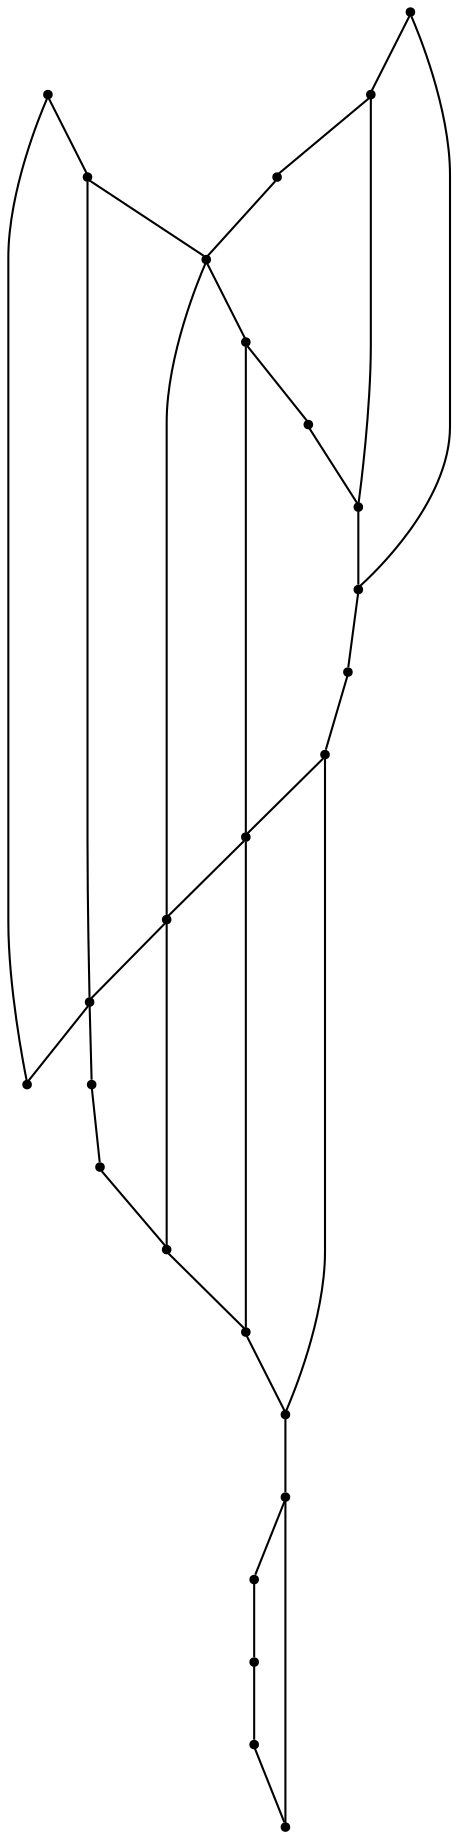 graph {
  node [shape=point,comment="{\"directed\":false,\"doi\":\"10.1007/3-540-45848-4_3\",\"figure\":\"1 (3)\"}"]

  v0 [pos="1669.458357493083,2091.7146536020123"]
  v1 [pos="1712.9583040873213,2091.7146536020123"]
  v2 [pos="1756.5832773844402,2091.7146536020123"]
  v3 [pos="1800.2082824707034,2091.7146536020123"]
  v4 [pos="1843.7083244323733,2091.7146536020123"]
  v5 [pos="1887.208398183187,2091.714653602012"]
  v6 [pos="1930.7083129882815,2091.7146536020123"]
  v7 [pos="1669.458293914795,2222.2146841195904"]
  v8 [pos="1712.9583040873213,2222.21468411959"]
  v9 [pos="1756.5832773844404,2222.2146841195904"]
  v10 [pos="1800.2083142598472,2222.2146841195904"]
  v11 [pos="1843.7082926432292,2222.2146841195904"]
  v12 [pos="1887.2083346048994,2222.21468411959"]
  v13 [pos="1930.708408355713,2222.2146841195904"]
  v14 [pos="1974.2082913716636,2222.21468411959"]
  v15 [pos="1843.708324432373,2156.964796017377"]
  v16 [pos="1887.208398183187,2156.964796017377"]
  v17 [pos="1800.2083142598472,2156.964796017377"]
  v18 [pos="1800.208377838135,2026.3396434294864"]
  v19 [pos="1756.5832773844402,2156.964796017377"]
  v20 [pos="1712.9583676656089,2156.964796017377"]
  v21 [pos="1712.9583040873213,2287.464572221804"]
  v22 [pos="1712.9583676656089,2026.3396434294864"]
  v23 [pos="1669.458357493083,2026.3396434294864"]
  v24 [pos="1669.458357493083,2156.964796017377"]
  v25 [pos="1669.458357493083,2287.464572221804"]

  v25 -- v21 [id="-3",pos="1669.458357493083,2287.464572221804 1712.9583040873213,2287.464572221804 1712.9583040873213,2287.464572221804 1712.9583040873213,2287.464572221804"]
  v24 -- v20 [id="-6",pos="1669.458357493083,2156.964796017377 1712.9583676656089,2156.964796017377 1712.9583676656089,2156.964796017377 1712.9583676656089,2156.964796017377"]
  v20 -- v19 [id="-7",pos="1712.9583676656089,2156.964796017377 1756.5832773844402,2156.964796017377 1756.5832773844402,2156.964796017377 1756.5832773844402,2156.964796017377"]
  v19 -- v17 [id="-8",pos="1756.5832773844402,2156.964796017377 1800.2083142598472,2156.964796017377 1800.2083142598472,2156.964796017377 1800.2083142598472,2156.964796017377"]
  v17 -- v15 [id="-9",pos="1800.2083142598472,2156.964796017377 1843.708324432373,2156.964796017377 1843.708324432373,2156.964796017377 1843.708324432373,2156.964796017377"]
  v15 -- v16 [id="-10",pos="1843.708324432373,2156.964796017377 1887.208398183187,2156.964796017377 1887.208398183187,2156.964796017377 1887.208398183187,2156.964796017377"]
  v23 -- v22 [id="-13",pos="1669.458357493083,2026.3396434294864 1712.9583676656089,2026.3396434294864 1712.9583676656089,2026.3396434294864 1712.9583676656089,2026.3396434294864"]
  v22 -- v18 [id="-14",pos="1712.9583676656089,2026.3396434294864 1800.208377838135,2026.3396434294864 1800.208377838135,2026.3396434294864 1800.208377838135,2026.3396434294864"]
  v1 -- v0 [id="-18",pos="1712.9583040873213,2091.7146536020123 1669.458357493083,2091.7146536020123 1669.458357493083,2091.7146536020123 1669.458357493083,2091.7146536020123"]
  v2 -- v1 [id="-21",pos="1756.5832773844402,2091.7146536020123 1712.9583040873213,2091.7146536020123 1712.9583040873213,2091.7146536020123 1712.9583040873213,2091.7146536020123"]
  v3 -- v2 [id="-24",pos="1800.2082824707034,2091.7146536020123 1756.5832773844402,2091.7146536020123 1756.5832773844402,2091.7146536020123 1756.5832773844402,2091.7146536020123"]
  v4 -- v3 [id="-25",pos="1843.7083244323733,2091.7146536020123 1800.2082824707034,2091.7146536020123 1800.2082824707034,2091.7146536020123 1800.2082824707034,2091.7146536020123"]
  v5 -- v4 [id="-26",pos="1887.208398183187,2091.714653602012 1843.7083244323733,2091.7146536020123 1843.7083244323733,2091.7146536020123 1843.7083244323733,2091.7146536020123"]
  v6 -- v5 [id="-27",pos="1930.7083129882815,2091.7146536020123 1887.208398183187,2091.714653602012 1887.208398183187,2091.714653602012 1887.208398183187,2091.714653602012"]
  v8 -- v7 [id="-34",pos="1712.9583040873213,2222.21468411959 1669.458293914795,2222.2146841195904 1669.458293914795,2222.2146841195904 1669.458293914795,2222.2146841195904"]
  v9 -- v8 [id="-35",pos="1756.5832773844404,2222.2146841195904 1712.9583040873213,2222.21468411959 1712.9583040873213,2222.21468411959 1712.9583040873213,2222.21468411959"]
  v10 -- v9 [id="-38",pos="1800.2083142598472,2222.2146841195904 1756.5832773844404,2222.2146841195904 1756.5832773844404,2222.2146841195904 1756.5832773844404,2222.2146841195904"]
  v11 -- v10 [id="-39",pos="1843.7082926432292,2222.2146841195904 1800.2083142598472,2222.2146841195904 1800.2083142598472,2222.2146841195904 1800.2083142598472,2222.2146841195904"]
  v12 -- v11 [id="-40",pos="1887.2083346048994,2222.21468411959 1843.7082926432292,2222.2146841195904 1843.7082926432292,2222.2146841195904 1843.7082926432292,2222.2146841195904"]
  v13 -- v12 [id="-41",pos="1930.708408355713,2222.2146841195904 1887.2083346048994,2222.21468411959 1887.2083346048994,2222.21468411959 1887.2083346048994,2222.21468411959"]
  v14 -- v13 [id="-46",pos="1974.2082913716636,2222.21468411959 1930.708408355713,2222.2146841195904 1930.708408355713,2222.2146841195904 1930.708408355713,2222.2146841195904"]
  v7 -- v25 [id="-17",pos="1669.458293914795,2222.2146841195904 1669.458357493083,2287.464572221804 1669.458357493083,2287.464572221804 1669.458357493083,2287.464572221804"]
  v0 -- v24 [id="-20",pos="1669.458357493083,2091.7146536020123 1669.458357493083,2156.964796017377 1669.458357493083,2156.964796017377 1669.458357493083,2156.964796017377"]
  v23 -- v0 [id="-23",pos="1669.458357493083,2026.3396434294864 1669.458357493083,2091.7146536020123 1669.458357493083,2091.7146536020123 1669.458357493083,2091.7146536020123"]
  v22 -- v1 [id="-29",pos="1712.9583676656089,2026.3396434294864 1712.9583040873213,2091.7146536020123 1712.9583040873213,2091.7146536020123 1712.9583040873213,2091.7146536020123"]
  v9 -- v21 [id="-32",pos="1756.5832773844404,2222.2146841195904 1712.9583040873213,2287.464572221804 1712.9583040873213,2287.464572221804 1712.9583040873213,2287.464572221804"]
  v3 -- v19 [id="-37",pos="1800.2082824707034,2091.7146536020123 1756.5832773844402,2156.964796017377 1756.5832773844402,2156.964796017377 1756.5832773844402,2156.964796017377"]
  v20 -- v10 [id="-42",pos="1712.9583676656089,2156.964796017377 1800.2083142598472,2222.2146841195904 1800.2083142598472,2222.2146841195904 1800.2083142598472,2222.2146841195904"]
  v4 -- v17 [id="-45",pos="1843.7083244323733,2091.7146536020123 1800.2083142598472,2156.964796017377 1800.2083142598472,2156.964796017377 1800.2083142598472,2156.964796017377"]
  v15 -- v14 [id="-49",pos="1843.708324432373,2156.964796017377 1974.2082913716636,2222.21468411959 1974.2082913716636,2222.21468411959 1974.2082913716636,2222.21468411959"]
  v6 -- v16 [id="-50",pos="1930.7083129882815,2091.7146536020123 1887.208398183187,2156.964796017377 1887.208398183187,2156.964796017377 1887.208398183187,2156.964796017377"]
  v19 -- v11 [id="-51",pos="1756.5832773844402,2156.964796017377 1843.7082926432292,2222.2146841195904 1843.7082926432292,2222.2146841195904 1843.7082926432292,2222.2146841195904"]
  v18 -- v4 [id="-52",pos="1800.208377838135,2026.3396434294864 1843.7083244323733,2091.7146536020123 1843.7083244323733,2091.7146536020123 1843.7083244323733,2091.7146536020123"]
  v5 -- v15 [id="-57",pos="1887.208398183187,2091.714653602012 1843.708324432373,2156.964796017377 1843.708324432373,2156.964796017377 1843.708324432373,2156.964796017377"]
  v17 -- v12 [id="-59",pos="1800.2083142598472,2156.964796017377 1887.2083346048994,2222.21468411959 1887.2083346048994,2222.21468411959 1887.2083346048994,2222.21468411959"]
}